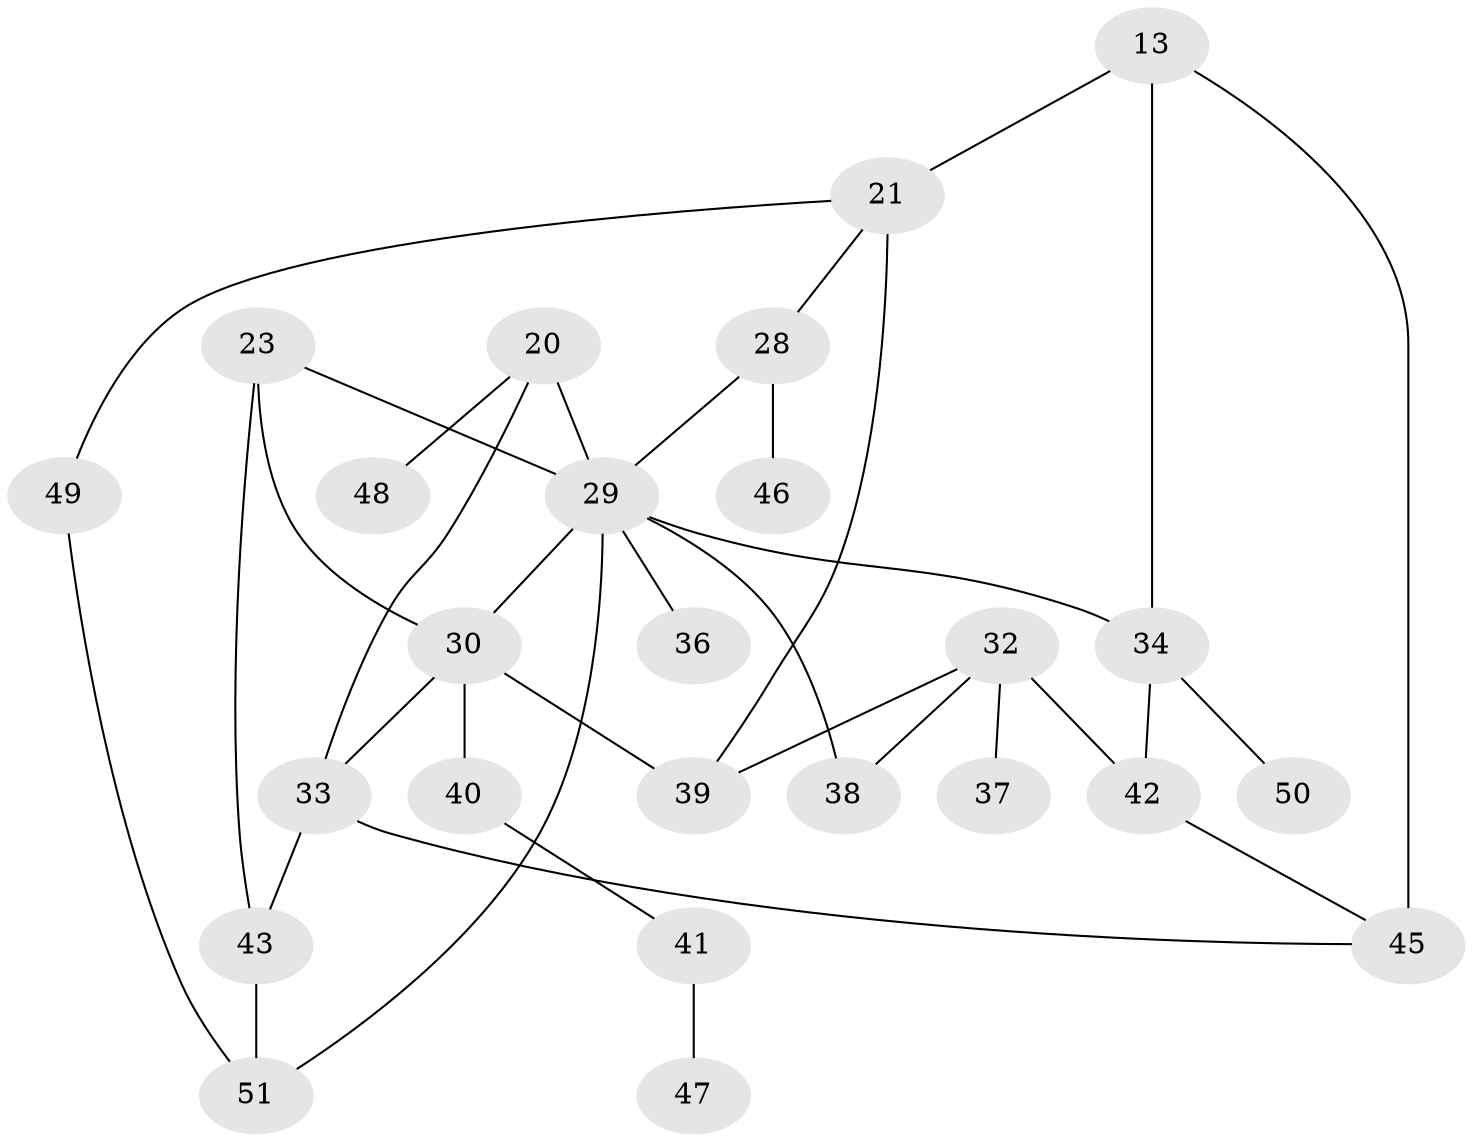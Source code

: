 // original degree distribution, {6: 0.058823529411764705, 4: 0.0392156862745098, 3: 0.37254901960784315, 1: 0.19607843137254902, 5: 0.09803921568627451, 2: 0.23529411764705882}
// Generated by graph-tools (version 1.1) at 2025/42/03/09/25 04:42:23]
// undirected, 25 vertices, 35 edges
graph export_dot {
graph [start="1"]
  node [color=gray90,style=filled];
  13 [super="+8"];
  20 [super="+14"];
  21 [super="+15"];
  23 [super="+16"];
  28 [super="+24"];
  29 [super="+10+19+18"];
  30;
  32;
  33 [super="+9"];
  34 [super="+7"];
  36;
  37;
  38;
  39;
  40;
  41;
  42 [super="+26"];
  43 [super="+22+35"];
  45 [super="+31+44"];
  46;
  47;
  48;
  49;
  50;
  51 [super="+4+27"];
  13 -- 21 [weight=2];
  13 -- 34 [weight=2];
  13 -- 45 [weight=3];
  20 -- 33 [weight=2];
  20 -- 48;
  20 -- 29 [weight=3];
  21 -- 28;
  21 -- 39;
  21 -- 49;
  23 -- 30 [weight=2];
  23 -- 43;
  23 -- 29;
  28 -- 46;
  28 -- 29;
  29 -- 30;
  29 -- 34 [weight=2];
  29 -- 36;
  29 -- 38;
  29 -- 51;
  30 -- 33;
  30 -- 40;
  30 -- 39;
  32 -- 37;
  32 -- 38;
  32 -- 42 [weight=2];
  32 -- 39;
  33 -- 43;
  33 -- 45;
  34 -- 50;
  34 -- 42;
  40 -- 41;
  41 -- 47;
  42 -- 45;
  43 -- 51;
  49 -- 51;
}
